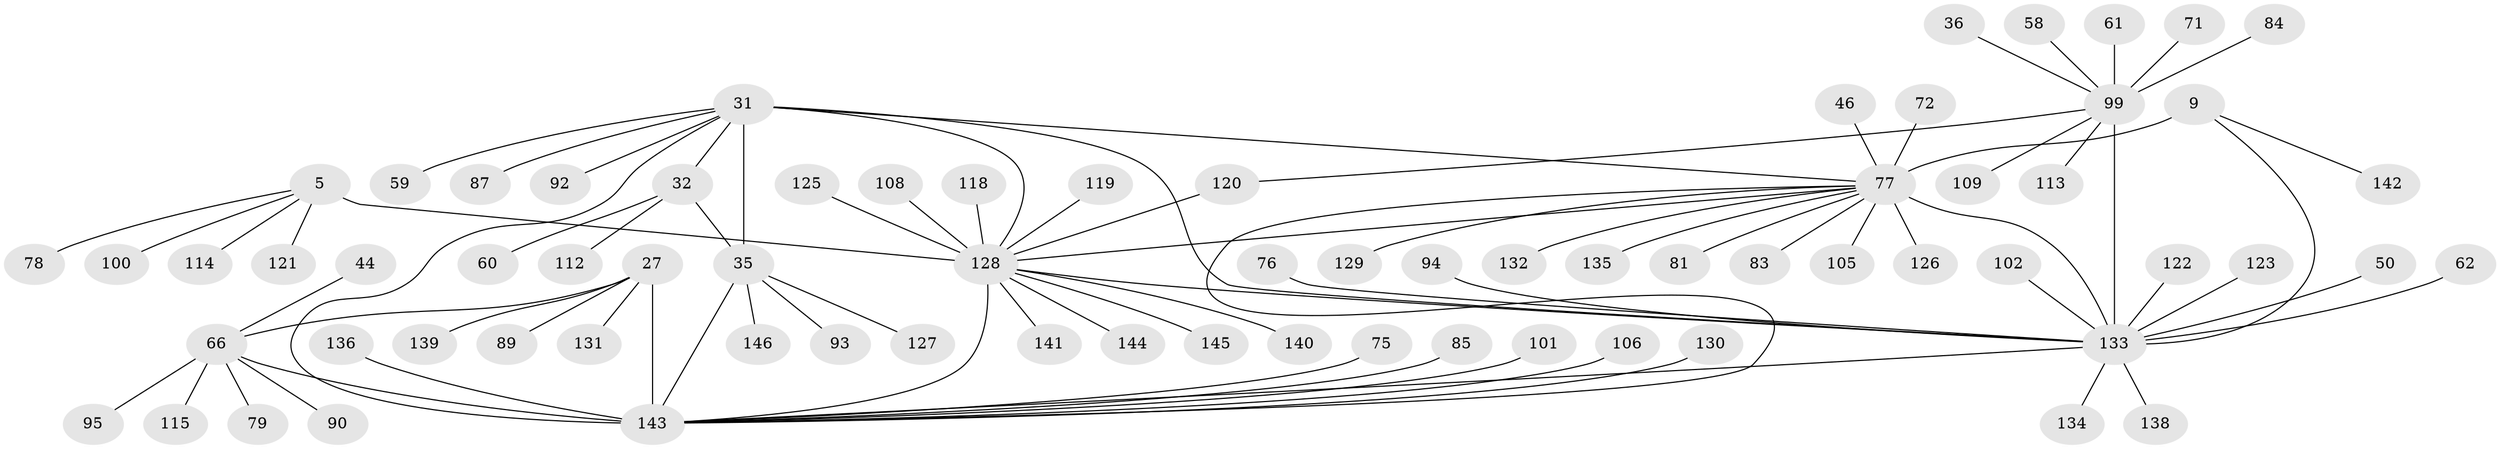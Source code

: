 // original degree distribution, {13: 0.0136986301369863, 10: 0.02054794520547945, 8: 0.0410958904109589, 12: 0.02054794520547945, 11: 0.03424657534246575, 7: 0.03424657534246575, 9: 0.04794520547945205, 17: 0.00684931506849315, 15: 0.00684931506849315, 6: 0.0136986301369863, 1: 0.547945205479452, 4: 0.00684931506849315, 2: 0.18493150684931506, 3: 0.02054794520547945}
// Generated by graph-tools (version 1.1) at 2025/54/03/09/25 04:54:57]
// undirected, 73 vertices, 83 edges
graph export_dot {
graph [start="1"]
  node [color=gray90,style=filled];
  5 [super="+3"];
  9 [super="+8"];
  27 [super="+25"];
  31 [super="+30"];
  32 [super="+29"];
  35 [super="+34+33"];
  36;
  44;
  46;
  50;
  58;
  59;
  60;
  61;
  62;
  66 [super="+24"];
  71 [super="+49"];
  72;
  75;
  76 [super="+70"];
  77 [super="+12+14"];
  78;
  79;
  81;
  83;
  84;
  85 [super="+63"];
  87;
  89;
  90;
  92;
  93;
  94;
  95;
  99 [super="+19+18"];
  100;
  101;
  102;
  105;
  106;
  108;
  109 [super="+42"];
  112;
  113;
  114 [super="+47"];
  115;
  118 [super="+40"];
  119;
  120 [super="+68+55"];
  121;
  122 [super="+104"];
  123 [super="+51"];
  125;
  126;
  127;
  128 [super="+88+91+96+97"];
  129;
  130;
  131;
  132;
  133 [super="+69+116+117+39+124+41+43+45"];
  134 [super="+103"];
  135;
  136;
  138;
  139;
  140;
  141;
  142;
  143 [super="+111+137+52+53+56+57+64+74"];
  144;
  145;
  146;
  5 -- 100;
  5 -- 121;
  5 -- 78;
  5 -- 114;
  5 -- 128 [weight=10];
  9 -- 142;
  9 -- 133;
  9 -- 77 [weight=10];
  27 -- 131;
  27 -- 139;
  27 -- 89;
  27 -- 143 [weight=6];
  27 -- 66 [weight=4];
  31 -- 32 [weight=4];
  31 -- 35 [weight=6];
  31 -- 77 [weight=2];
  31 -- 87;
  31 -- 92;
  31 -- 59;
  31 -- 133;
  31 -- 143;
  31 -- 128 [weight=2];
  32 -- 35 [weight=6];
  32 -- 60;
  32 -- 112;
  35 -- 93;
  35 -- 146;
  35 -- 127;
  35 -- 143;
  36 -- 99;
  44 -- 66;
  46 -- 77;
  50 -- 133;
  58 -- 99;
  61 -- 99;
  62 -- 133;
  66 -- 79;
  66 -- 143 [weight=6];
  66 -- 115;
  66 -- 90;
  66 -- 95;
  71 -- 99;
  72 -- 77;
  75 -- 143;
  76 -- 133;
  77 -- 135;
  77 -- 81;
  77 -- 133 [weight=4];
  77 -- 143 [weight=2];
  77 -- 128 [weight=2];
  77 -- 129;
  77 -- 132;
  77 -- 105;
  77 -- 83;
  77 -- 126;
  84 -- 99;
  85 -- 143;
  94 -- 133;
  99 -- 133 [weight=12];
  99 -- 109;
  99 -- 120;
  99 -- 113;
  101 -- 143;
  102 -- 133;
  106 -- 143;
  108 -- 128;
  118 -- 128;
  119 -- 128;
  120 -- 128 [weight=2];
  122 -- 133;
  123 -- 133;
  125 -- 128;
  128 -- 133 [weight=3];
  128 -- 140;
  128 -- 141;
  128 -- 143 [weight=2];
  128 -- 144;
  128 -- 145;
  130 -- 143;
  133 -- 134;
  133 -- 138;
  133 -- 143 [weight=3];
  136 -- 143;
}
